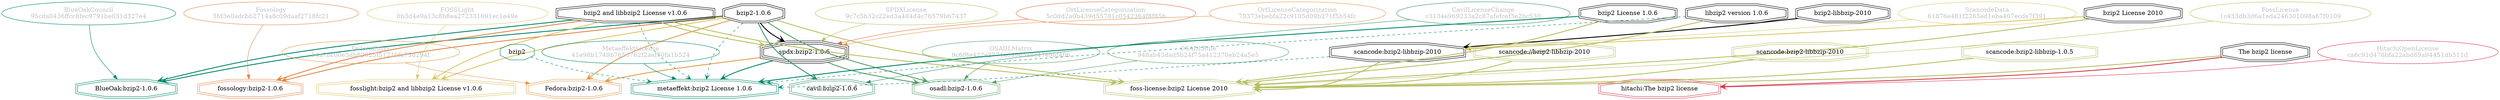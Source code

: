 strict digraph {
    node [shape=box];
    graph [splines=curved];
    4498 [label="SPDXLicense\n9c7c5b32c22ed3a484d4c76579b67437"
         ,fontcolor=gray
         ,color="#b8bf62"
         ,fillcolor="beige;1"
         ,shape=ellipse];
    4499 [label="spdx:bzip2-1.0.6"
         ,shape=tripleoctagon];
    4500 [label="bzip2-1.0.6"
         ,shape=doubleoctagon];
    4501 [label="bzip2 and libbzip2 License v1.0.6"
         ,shape=doubleoctagon];
    8540 [label="FedoraEntry\nb4a7bc00e3db82925f51210fa75d294f"
         ,fontcolor=gray
         ,color="#e09d4b"
         ,fillcolor="beige;1"
         ,shape=ellipse];
    8541 [label="Fedora:bzip2-1.0.6"
         ,color="#e09d4b"
         ,shape=doubleoctagon];
    8798 [label="BlueOakCouncil\n95cda0436ffcc8fec9791be031d327e4"
         ,fontcolor=gray
         ,color="#00876c"
         ,fillcolor="beige;1"
         ,shape=ellipse];
    8799 [label="BlueOak:bzip2-1.0.6"
         ,color="#00876c"
         ,shape=doubleoctagon];
    9765 [label="OSADLRule\n948ab43dad5b24f75a412370eb24a5e5"
         ,fontcolor=gray
         ,color="#58a066"
         ,fillcolor="beige;1"
         ,shape=ellipse];
    9766 [label="osadl:bzip2-1.0.6"
         ,color="#58a066"
         ,shape=doubleoctagon];
    9826 [label="OSADLMatrix\n9c6f8e422e2771a64965a8c47e96f406"
         ,fontcolor=gray
         ,color="#58a066"
         ,fillcolor="beige;1"
         ,shape=ellipse];
    13062 [label="ScancodeData\n61876e481f2265ed1eba407ecde7f391"
          ,fontcolor=gray
          ,color="#dac767"
          ,fillcolor="beige;1"
          ,shape=ellipse];
    13063 [label="scancode:bzip2-libbzip-2010"
          ,shape=doubleoctagon];
    13064 [label="bzip2-libbzip-2010"
          ,shape=doubleoctagon];
    13065 [label="bzip2 License 2010"
          ,shape=doubleoctagon];
    27466 [label="Fossology\n5fd3e0adcbb2714a8c09daaf2718fc21"
          ,fontcolor=gray
          ,color="#e18745"
          ,fillcolor="beige;1"
          ,shape=ellipse];
    27467 [label="fossology:bzip2-1.0.6"
          ,color="#e18745"
          ,shape=doubleoctagon];
    35280 [label="OrtLicenseCategorization\n5c0dd2a0b439d55781c0542364f8f85b"
          ,fontcolor=gray
          ,color="#e06f45"
          ,fillcolor="beige;1"
          ,shape=ellipse];
    36281 [label="OrtLicenseCategorization\n70373ebebfa22c9105d09b271f5b54fc"
          ,fontcolor=gray
          ,color="#e09d4b"
          ,fillcolor="beige;1"
          ,shape=ellipse];
    36519 [label="CavilLicenseChange\nc3134e969233a2c87afefcef3e2bc530"
          ,fontcolor=gray
          ,color="#379469"
          ,fillcolor="beige;1"
          ,shape=ellipse];
    36520 [label="cavil:bzip2-1.0.6"
          ,color="#379469"
          ,shape=doubleoctagon];
    39129 [label=bzip2
          ,color="#00876c"
          ,shape=octagon];
    39137 [label="MetaeffektLicense\n41e98b1749b7653762f2aef50fa1b524"
          ,fontcolor=gray
          ,color="#00876c"
          ,fillcolor="beige;1"
          ,shape=ellipse];
    39138 [label="metaeffekt:bzip2 License 1.0.6"
          ,color="#00876c"
          ,shape=doubleoctagon];
    39139 [label="bzip2 License 1.0.6"
          ,shape=doubleoctagon];
    39140 [label="libzip2 version 1.0.6"
          ,shape=doubleoctagon];
    50901 [label="FossLicense\n1c433db3d6a1eda246301098a67f0109"
          ,fontcolor=gray
          ,color="#b8bf62"
          ,fillcolor="beige;1"
          ,shape=ellipse];
    50902 [label="foss-license:bzip2 License 2010"
          ,color="#b8bf62"
          ,shape=doubleoctagon];
    50903 [label="The bzip2 license"
          ,shape=doubleoctagon];
    50904 [label="scancode://bzip2-libbzip-2010"
          ,color="#b8bf62"
          ,shape=doubleoctagon];
    50905 [label="scancode:bzip2-libbzip-2010"
          ,color="#b8bf62"
          ,shape=doubleoctagon];
    50906 [label="scancode:bzip2-libbzip-1.0.5"
          ,color="#b8bf62"
          ,shape=doubleoctagon];
    51093 [label="FOSSLight\n0b3d4e9a13c8b8ea272331691ec1e49e"
          ,fontcolor=gray
          ,color="#dac767"
          ,fillcolor="beige;1"
          ,shape=ellipse];
    51094 [label="fosslight:bzip2 and libbzip2 License v1.0.6"
          ,color="#dac767"
          ,shape=doubleoctagon];
    51701 [label="HitachiOpenLicense\nca6c91d476bfa22abd69a94451db511d"
          ,fontcolor=gray
          ,color="#d43d51"
          ,fillcolor="beige;1"
          ,shape=ellipse];
    51702 [label="hitachi:The bzip2 license"
          ,color="#d43d51"
          ,shape=doubleoctagon];
    4498 -> 4499 [weight=0.5
                 ,color="#b8bf62"];
    4499 -> 8541 [style=bold
                 ,arrowhead=vee
                 ,weight=0.7
                 ,color="#e09d4b"];
    4499 -> 9766 [style=bold
                 ,arrowhead=vee
                 ,weight=0.7
                 ,color="#58a066"];
    4499 -> 39138 [style=bold
                  ,arrowhead=vee
                  ,weight=0.7
                  ,color="#00876c"];
    4500 -> 4499 [style=bold
                 ,arrowhead=vee
                 ,weight=0.7];
    4500 -> 8541 [style=bold
                 ,arrowhead=vee
                 ,weight=0.7
                 ,color="#e09d4b"];
    4500 -> 8799 [style=bold
                 ,arrowhead=vee
                 ,weight=0.7
                 ,color="#00876c"];
    4500 -> 9766 [style=bold
                 ,arrowhead=vee
                 ,weight=0.7
                 ,color="#58a066"];
    4500 -> 27467 [style=bold
                  ,arrowhead=vee
                  ,weight=0.7
                  ,color="#e18745"];
    4500 -> 36520 [style=bold
                  ,arrowhead=vee
                  ,weight=0.7
                  ,color="#379469"];
    4500 -> 36520 [style=bold
                  ,arrowhead=vee
                  ,weight=0.7
                  ,color="#379469"];
    4500 -> 39138 [style=dashed
                  ,arrowhead=vee
                  ,weight=0.5
                  ,color="#00876c"];
    4500 -> 50902 [style=bold
                  ,arrowhead=vee
                  ,weight=0.7
                  ,color="#b8bf62"];
    4500 -> 51094 [style=bold
                  ,arrowhead=vee
                  ,weight=0.7
                  ,color="#dac767"];
    4501 -> 4499 [style=bold
                 ,arrowhead=vee
                 ,weight=0.7
                 ,color="#b8bf62"];
    4501 -> 8799 [style=bold
                 ,arrowhead=vee
                 ,weight=0.7
                 ,color="#00876c"];
    4501 -> 27467 [style=bold
                  ,arrowhead=vee
                  ,weight=0.7
                  ,color="#e18745"];
    4501 -> 39138 [style=dashed
                  ,arrowhead=vee
                  ,weight=0.5
                  ,color="#00876c"];
    4501 -> 50902 [style=bold
                  ,arrowhead=vee
                  ,weight=0.7
                  ,color="#b8bf62"];
    4501 -> 51094 [style=bold
                  ,arrowhead=vee
                  ,weight=0.7
                  ,color="#dac767"];
    8540 -> 8541 [weight=0.5
                 ,color="#e09d4b"];
    8798 -> 8799 [weight=0.5
                 ,color="#00876c"];
    9765 -> 9766 [weight=0.5
                 ,color="#58a066"];
    9826 -> 9766 [weight=0.5
                 ,color="#58a066"];
    13062 -> 13063 [weight=0.5
                   ,color="#dac767"];
    13063 -> 39138 [style=dashed
                   ,arrowhead=vee
                   ,weight=0.5
                   ,color="#00876c"];
    13063 -> 50902 [style=bold
                   ,arrowhead=vee
                   ,weight=0.7
                   ,color="#b8bf62"];
    13064 -> 13063 [style=bold
                   ,arrowhead=vee
                   ,weight=0.7];
    13065 -> 13063 [style=bold
                   ,arrowhead=vee
                   ,weight=0.7
                   ,color="#dac767"];
    13065 -> 50902 [style=bold
                   ,arrowhead=vee
                   ,weight=0.7
                   ,color="#b8bf62"];
    27466 -> 27467 [weight=0.5
                   ,color="#e18745"];
    35280 -> 4499 [weight=0.5
                  ,color="#e06f45"];
    36281 -> 4499 [weight=0.5
                  ,color="#e09d4b"];
    36519 -> 36520 [weight=0.5
                   ,color="#379469"];
    39129 -> 39138 [style=dashed
                   ,arrowhead=vee
                   ,weight=0.5
                   ,color="#00876c"];
    39137 -> 39138 [weight=0.5
                   ,color="#00876c"];
    39139 -> 39138 [style=bold
                   ,arrowhead=vee
                   ,weight=0.7
                   ,color="#00876c"];
    39139 -> 50902 [style=bold
                   ,arrowhead=vee
                   ,weight=0.7
                   ,color="#b8bf62"];
    39140 -> 39138 [style=dashed
                   ,arrowhead=vee
                   ,weight=0.5
                   ,color="#00876c"];
    39140 -> 50902 [style=bold
                   ,arrowhead=vee
                   ,weight=0.7
                   ,color="#b8bf62"];
    50901 -> 50902 [weight=0.5
                   ,color="#b8bf62"];
    50903 -> 50902 [style=bold
                   ,arrowhead=vee
                   ,weight=0.7
                   ,color="#b8bf62"];
    50903 -> 51702 [style=bold
                   ,arrowhead=vee
                   ,weight=0.7
                   ,color="#d43d51"];
    50904 -> 50902 [style=bold
                   ,arrowhead=vee
                   ,weight=0.7
                   ,color="#b8bf62"];
    50905 -> 50902 [style=bold
                   ,arrowhead=vee
                   ,weight=0.7
                   ,color="#b8bf62"];
    50906 -> 50902 [style=bold
                   ,arrowhead=vee
                   ,weight=0.7
                   ,color="#b8bf62"];
    51093 -> 51094 [weight=0.5
                   ,color="#dac767"];
    51701 -> 51702 [weight=0.5
                   ,color="#d43d51"];
}
